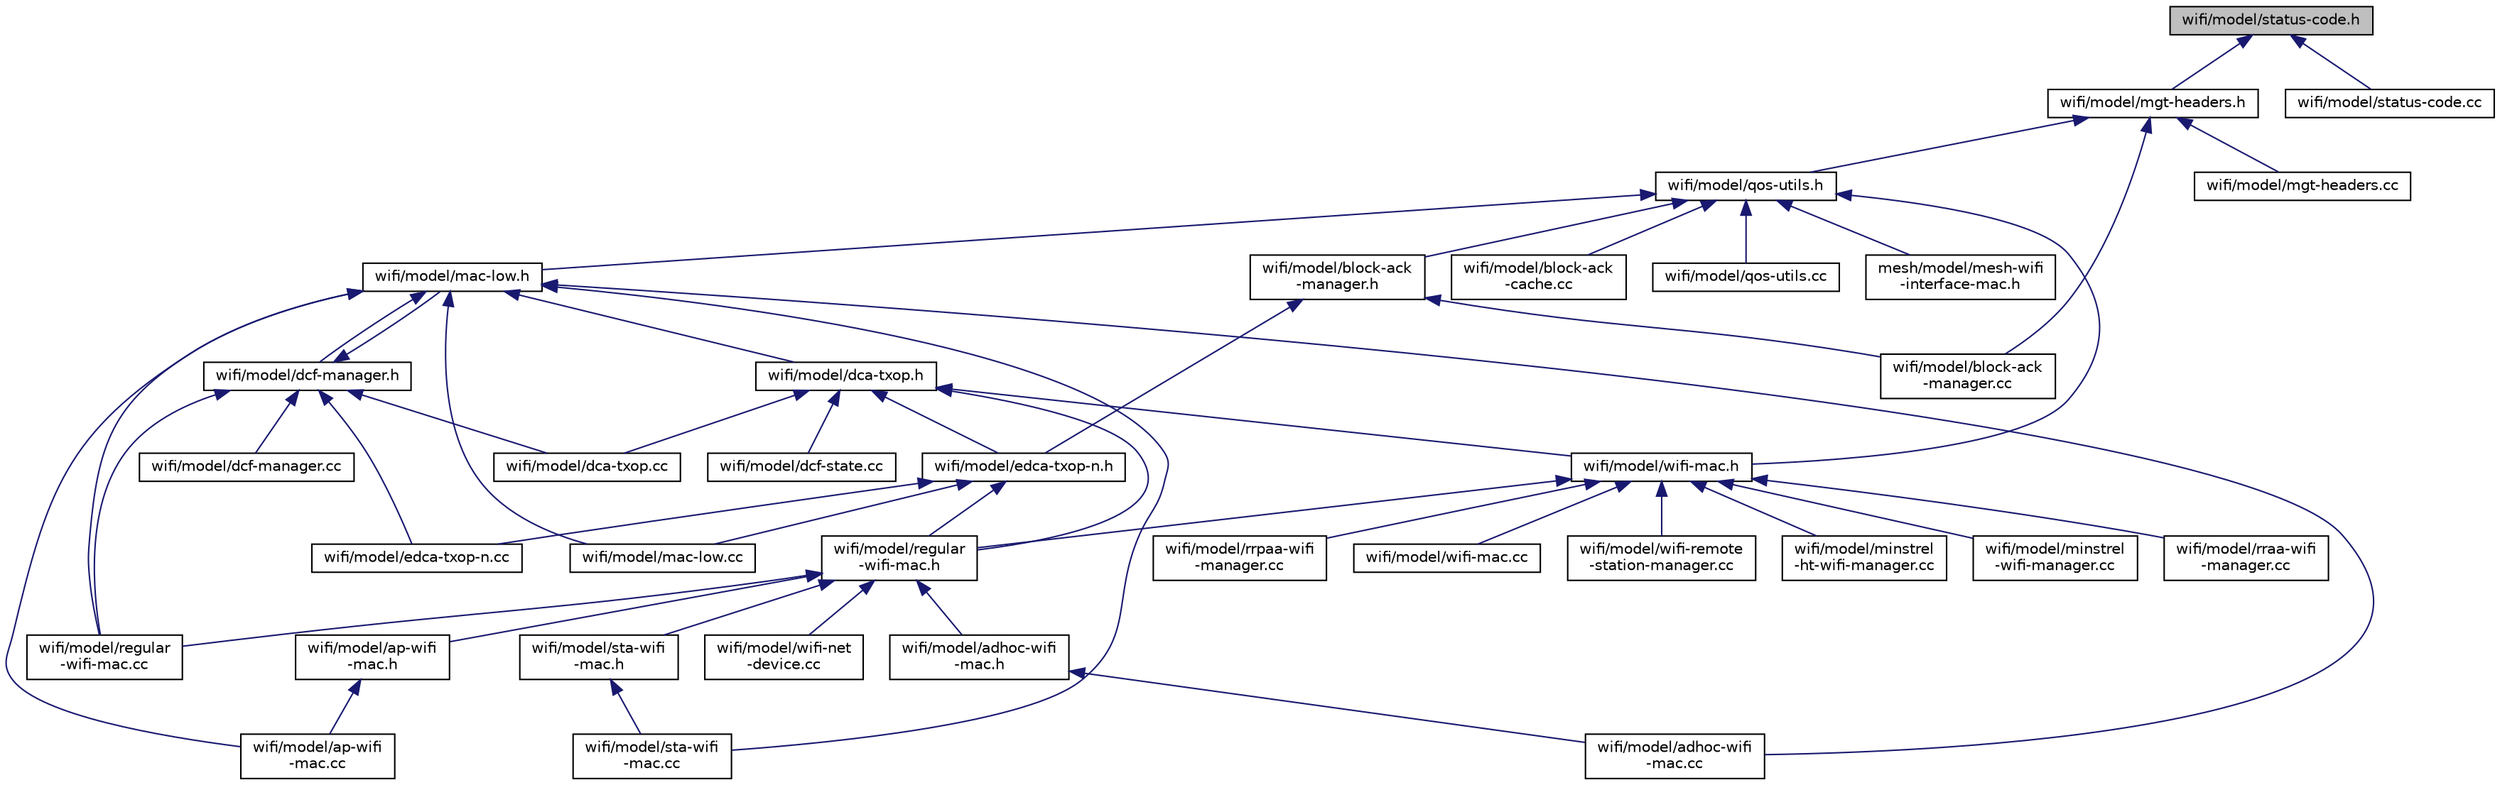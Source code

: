 digraph "wifi/model/status-code.h"
{
  edge [fontname="Helvetica",fontsize="10",labelfontname="Helvetica",labelfontsize="10"];
  node [fontname="Helvetica",fontsize="10",shape=record];
  Node1 [label="wifi/model/status-code.h",height=0.2,width=0.4,color="black", fillcolor="grey75", style="filled", fontcolor="black"];
  Node1 -> Node2 [dir="back",color="midnightblue",fontsize="10",style="solid"];
  Node2 [label="wifi/model/mgt-headers.h",height=0.2,width=0.4,color="black", fillcolor="white", style="filled",URL="$d9/d91/mgt-headers_8h.html"];
  Node2 -> Node3 [dir="back",color="midnightblue",fontsize="10",style="solid"];
  Node3 [label="wifi/model/qos-utils.h",height=0.2,width=0.4,color="black", fillcolor="white", style="filled",URL="$da/df2/qos-utils_8h.html"];
  Node3 -> Node4 [dir="back",color="midnightblue",fontsize="10",style="solid"];
  Node4 [label="mesh/model/mesh-wifi\l-interface-mac.h",height=0.2,width=0.4,color="black", fillcolor="white", style="filled",URL="$d3/dab/mesh-wifi-interface-mac_8h.html"];
  Node3 -> Node5 [dir="back",color="midnightblue",fontsize="10",style="solid"];
  Node5 [label="wifi/model/mac-low.h",height=0.2,width=0.4,color="black", fillcolor="white", style="filled",URL="$db/d17/mac-low_8h.html"];
  Node5 -> Node6 [dir="back",color="midnightblue",fontsize="10",style="solid"];
  Node6 [label="wifi/model/dca-txop.h",height=0.2,width=0.4,color="black", fillcolor="white", style="filled",URL="$d3/d11/dca-txop_8h.html"];
  Node6 -> Node7 [dir="back",color="midnightblue",fontsize="10",style="solid"];
  Node7 [label="wifi/model/wifi-mac.h",height=0.2,width=0.4,color="black", fillcolor="white", style="filled",URL="$df/db0/wifi-mac_8h.html"];
  Node7 -> Node8 [dir="back",color="midnightblue",fontsize="10",style="solid"];
  Node8 [label="wifi/model/regular\l-wifi-mac.h",height=0.2,width=0.4,color="black", fillcolor="white", style="filled",URL="$db/df5/regular-wifi-mac_8h.html"];
  Node8 -> Node9 [dir="back",color="midnightblue",fontsize="10",style="solid"];
  Node9 [label="wifi/model/adhoc-wifi\l-mac.h",height=0.2,width=0.4,color="black", fillcolor="white", style="filled",URL="$d9/daa/adhoc-wifi-mac_8h.html"];
  Node9 -> Node10 [dir="back",color="midnightblue",fontsize="10",style="solid"];
  Node10 [label="wifi/model/adhoc-wifi\l-mac.cc",height=0.2,width=0.4,color="black", fillcolor="white", style="filled",URL="$d5/d56/adhoc-wifi-mac_8cc.html"];
  Node8 -> Node11 [dir="back",color="midnightblue",fontsize="10",style="solid"];
  Node11 [label="wifi/model/ap-wifi\l-mac.h",height=0.2,width=0.4,color="black", fillcolor="white", style="filled",URL="$da/d51/ap-wifi-mac_8h.html"];
  Node11 -> Node12 [dir="back",color="midnightblue",fontsize="10",style="solid"];
  Node12 [label="wifi/model/ap-wifi\l-mac.cc",height=0.2,width=0.4,color="black", fillcolor="white", style="filled",URL="$da/d2b/ap-wifi-mac_8cc.html"];
  Node8 -> Node13 [dir="back",color="midnightblue",fontsize="10",style="solid"];
  Node13 [label="wifi/model/regular\l-wifi-mac.cc",height=0.2,width=0.4,color="black", fillcolor="white", style="filled",URL="$d7/d72/regular-wifi-mac_8cc.html"];
  Node8 -> Node14 [dir="back",color="midnightblue",fontsize="10",style="solid"];
  Node14 [label="wifi/model/sta-wifi\l-mac.h",height=0.2,width=0.4,color="black", fillcolor="white", style="filled",URL="$d0/d96/sta-wifi-mac_8h.html"];
  Node14 -> Node15 [dir="back",color="midnightblue",fontsize="10",style="solid"];
  Node15 [label="wifi/model/sta-wifi\l-mac.cc",height=0.2,width=0.4,color="black", fillcolor="white", style="filled",URL="$dd/d2f/sta-wifi-mac_8cc.html"];
  Node8 -> Node16 [dir="back",color="midnightblue",fontsize="10",style="solid"];
  Node16 [label="wifi/model/wifi-net\l-device.cc",height=0.2,width=0.4,color="black", fillcolor="white", style="filled",URL="$df/dcd/wifi-net-device_8cc.html"];
  Node7 -> Node17 [dir="back",color="midnightblue",fontsize="10",style="solid"];
  Node17 [label="wifi/model/minstrel\l-ht-wifi-manager.cc",height=0.2,width=0.4,color="black", fillcolor="white", style="filled",URL="$d2/da0/minstrel-ht-wifi-manager_8cc.html"];
  Node7 -> Node18 [dir="back",color="midnightblue",fontsize="10",style="solid"];
  Node18 [label="wifi/model/minstrel\l-wifi-manager.cc",height=0.2,width=0.4,color="black", fillcolor="white", style="filled",URL="$d1/d3d/minstrel-wifi-manager_8cc.html"];
  Node7 -> Node19 [dir="back",color="midnightblue",fontsize="10",style="solid"];
  Node19 [label="wifi/model/rraa-wifi\l-manager.cc",height=0.2,width=0.4,color="black", fillcolor="white", style="filled",URL="$d0/d7f/rraa-wifi-manager_8cc.html"];
  Node7 -> Node20 [dir="back",color="midnightblue",fontsize="10",style="solid"];
  Node20 [label="wifi/model/rrpaa-wifi\l-manager.cc",height=0.2,width=0.4,color="black", fillcolor="white", style="filled",URL="$d3/d23/rrpaa-wifi-manager_8cc.html"];
  Node7 -> Node21 [dir="back",color="midnightblue",fontsize="10",style="solid"];
  Node21 [label="wifi/model/wifi-mac.cc",height=0.2,width=0.4,color="black", fillcolor="white", style="filled",URL="$d7/d78/wifi-mac_8cc.html"];
  Node7 -> Node22 [dir="back",color="midnightblue",fontsize="10",style="solid"];
  Node22 [label="wifi/model/wifi-remote\l-station-manager.cc",height=0.2,width=0.4,color="black", fillcolor="white", style="filled",URL="$d4/d48/wifi-remote-station-manager_8cc.html"];
  Node6 -> Node8 [dir="back",color="midnightblue",fontsize="10",style="solid"];
  Node6 -> Node23 [dir="back",color="midnightblue",fontsize="10",style="solid"];
  Node23 [label="wifi/model/edca-txop-n.h",height=0.2,width=0.4,color="black", fillcolor="white", style="filled",URL="$d2/d00/edca-txop-n_8h.html"];
  Node23 -> Node8 [dir="back",color="midnightblue",fontsize="10",style="solid"];
  Node23 -> Node24 [dir="back",color="midnightblue",fontsize="10",style="solid"];
  Node24 [label="wifi/model/edca-txop-n.cc",height=0.2,width=0.4,color="black", fillcolor="white", style="filled",URL="$d4/d78/edca-txop-n_8cc.html"];
  Node23 -> Node25 [dir="back",color="midnightblue",fontsize="10",style="solid"];
  Node25 [label="wifi/model/mac-low.cc",height=0.2,width=0.4,color="black", fillcolor="white", style="filled",URL="$da/d35/mac-low_8cc.html"];
  Node6 -> Node26 [dir="back",color="midnightblue",fontsize="10",style="solid"];
  Node26 [label="wifi/model/dca-txop.cc",height=0.2,width=0.4,color="black", fillcolor="white", style="filled",URL="$d5/d9e/dca-txop_8cc.html"];
  Node6 -> Node27 [dir="back",color="midnightblue",fontsize="10",style="solid"];
  Node27 [label="wifi/model/dcf-state.cc",height=0.2,width=0.4,color="black", fillcolor="white", style="filled",URL="$de/d5d/dcf-state_8cc.html"];
  Node5 -> Node28 [dir="back",color="midnightblue",fontsize="10",style="solid"];
  Node28 [label="wifi/model/dcf-manager.h",height=0.2,width=0.4,color="black", fillcolor="white", style="filled",URL="$d5/d53/dcf-manager_8h.html"];
  Node28 -> Node5 [dir="back",color="midnightblue",fontsize="10",style="solid"];
  Node28 -> Node26 [dir="back",color="midnightblue",fontsize="10",style="solid"];
  Node28 -> Node29 [dir="back",color="midnightblue",fontsize="10",style="solid"];
  Node29 [label="wifi/model/dcf-manager.cc",height=0.2,width=0.4,color="black", fillcolor="white", style="filled",URL="$d7/d8c/dcf-manager_8cc.html"];
  Node28 -> Node24 [dir="back",color="midnightblue",fontsize="10",style="solid"];
  Node28 -> Node13 [dir="back",color="midnightblue",fontsize="10",style="solid"];
  Node5 -> Node10 [dir="back",color="midnightblue",fontsize="10",style="solid"];
  Node5 -> Node12 [dir="back",color="midnightblue",fontsize="10",style="solid"];
  Node5 -> Node25 [dir="back",color="midnightblue",fontsize="10",style="solid"];
  Node5 -> Node13 [dir="back",color="midnightblue",fontsize="10",style="solid"];
  Node5 -> Node15 [dir="back",color="midnightblue",fontsize="10",style="solid"];
  Node3 -> Node7 [dir="back",color="midnightblue",fontsize="10",style="solid"];
  Node3 -> Node30 [dir="back",color="midnightblue",fontsize="10",style="solid"];
  Node30 [label="wifi/model/block-ack\l-manager.h",height=0.2,width=0.4,color="black", fillcolor="white", style="filled",URL="$d6/dd5/block-ack-manager_8h.html"];
  Node30 -> Node23 [dir="back",color="midnightblue",fontsize="10",style="solid"];
  Node30 -> Node31 [dir="back",color="midnightblue",fontsize="10",style="solid"];
  Node31 [label="wifi/model/block-ack\l-manager.cc",height=0.2,width=0.4,color="black", fillcolor="white", style="filled",URL="$df/d3a/block-ack-manager_8cc.html"];
  Node3 -> Node32 [dir="back",color="midnightblue",fontsize="10",style="solid"];
  Node32 [label="wifi/model/block-ack\l-cache.cc",height=0.2,width=0.4,color="black", fillcolor="white", style="filled",URL="$da/d12/block-ack-cache_8cc.html"];
  Node3 -> Node33 [dir="back",color="midnightblue",fontsize="10",style="solid"];
  Node33 [label="wifi/model/qos-utils.cc",height=0.2,width=0.4,color="black", fillcolor="white", style="filled",URL="$d9/d81/qos-utils_8cc.html"];
  Node2 -> Node31 [dir="back",color="midnightblue",fontsize="10",style="solid"];
  Node2 -> Node34 [dir="back",color="midnightblue",fontsize="10",style="solid"];
  Node34 [label="wifi/model/mgt-headers.cc",height=0.2,width=0.4,color="black", fillcolor="white", style="filled",URL="$d5/d4f/mgt-headers_8cc.html"];
  Node1 -> Node35 [dir="back",color="midnightblue",fontsize="10",style="solid"];
  Node35 [label="wifi/model/status-code.cc",height=0.2,width=0.4,color="black", fillcolor="white", style="filled",URL="$d1/d4d/status-code_8cc.html"];
}
